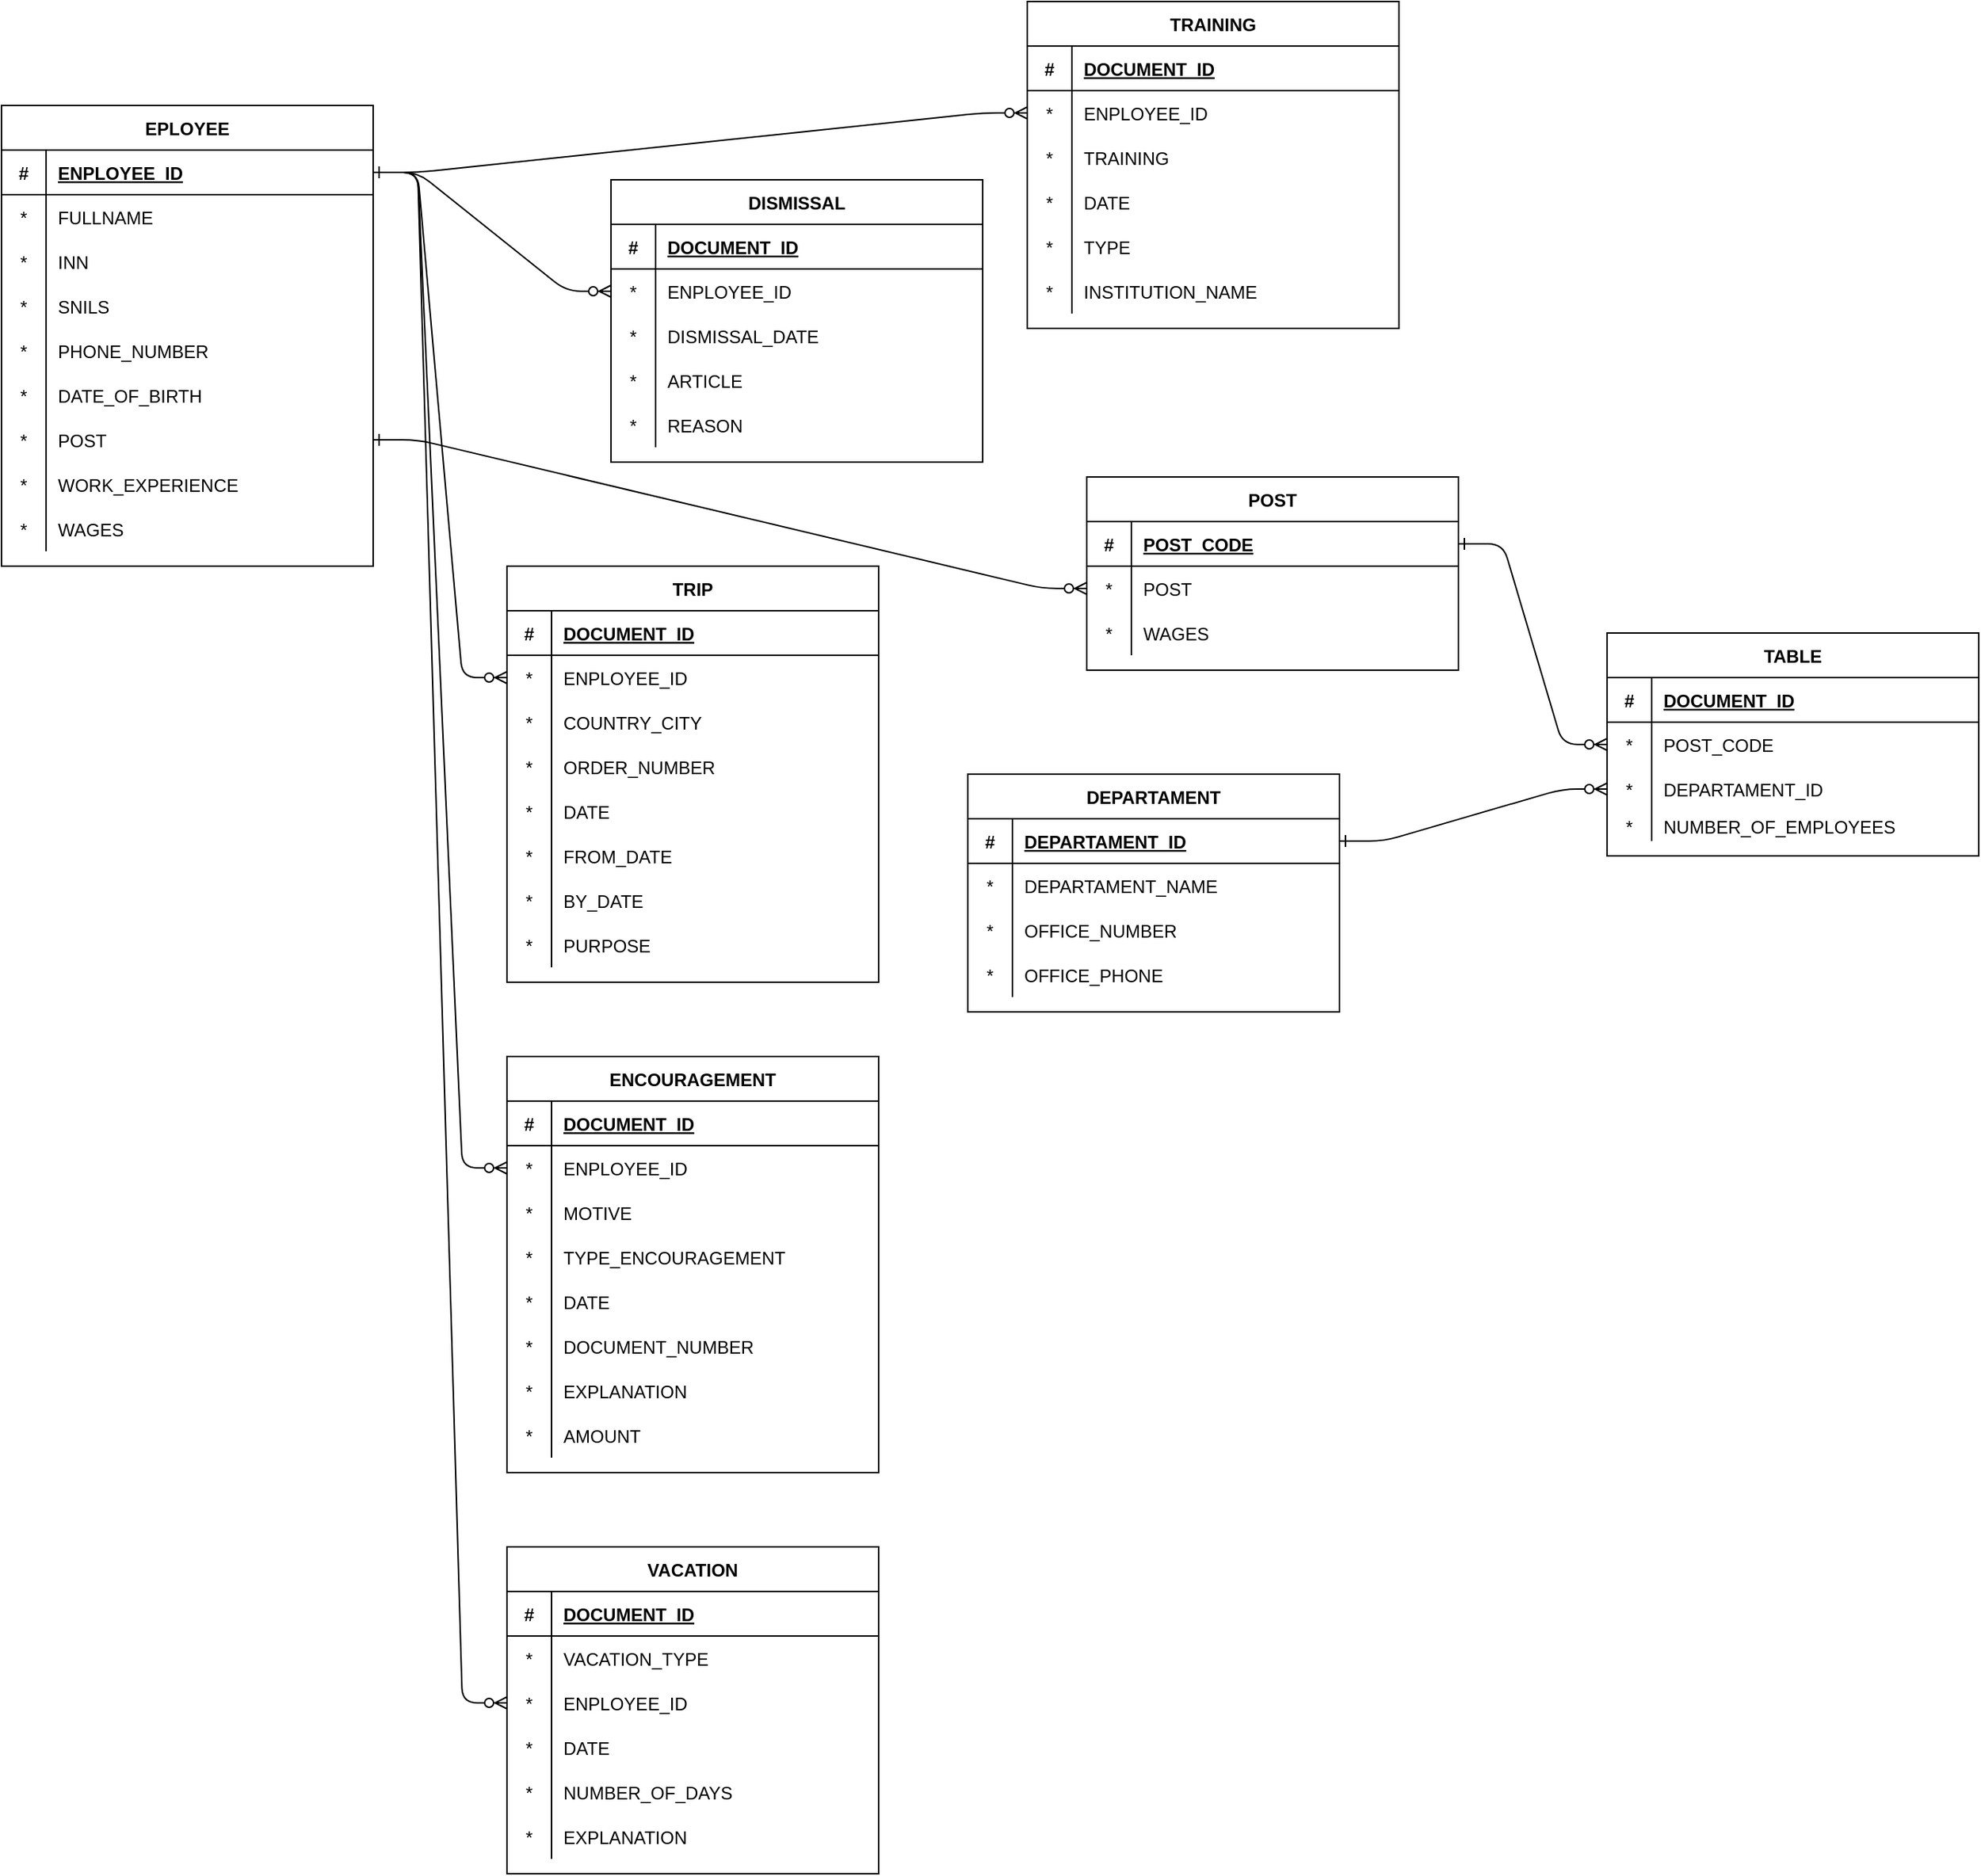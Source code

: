 <mxfile version="23.1.1" type="device">
  <diagram id="R2lEEEUBdFMjLlhIrx00" name="Page-1">
    <mxGraphModel dx="1582" dy="1869" grid="1" gridSize="10" guides="1" tooltips="1" connect="1" arrows="1" fold="1" page="1" pageScale="1" pageWidth="850" pageHeight="1100" math="0" shadow="0" extFonts="Permanent Marker^https://fonts.googleapis.com/css?family=Permanent+Marker">
      <root>
        <mxCell id="0" />
        <mxCell id="1" parent="0" />
        <mxCell id="C-vyLk0tnHw3VtMMgP7b-1" value="" style="edgeStyle=entityRelationEdgeStyle;endArrow=ERzeroToMany;startArrow=ERone;endFill=1;startFill=0;exitX=1;exitY=0.5;exitDx=0;exitDy=0;" parent="1" source="mOgLk1AjOE_8Zrfh9Cih-82" target="mOgLk1AjOE_8Zrfh9Cih-15" edge="1">
          <mxGeometry width="100" height="100" relative="1" as="geometry">
            <mxPoint x="380" y="340" as="sourcePoint" />
            <mxPoint x="470" y="450.0" as="targetPoint" />
            <Array as="points">
              <mxPoint x="470" y="410" />
            </Array>
          </mxGeometry>
        </mxCell>
        <mxCell id="C-vyLk0tnHw3VtMMgP7b-12" value="" style="edgeStyle=entityRelationEdgeStyle;endArrow=ERzeroToMany;startArrow=ERone;endFill=1;startFill=0;exitX=1;exitY=0.5;exitDx=0;exitDy=0;" parent="1" source="C-vyLk0tnHw3VtMMgP7b-24" target="C-vyLk0tnHw3VtMMgP7b-17" edge="1">
          <mxGeometry width="100" height="100" relative="1" as="geometry">
            <mxPoint x="400" y="180" as="sourcePoint" />
            <mxPoint x="460" y="205" as="targetPoint" />
            <Array as="points">
              <mxPoint x="610" y="60" />
              <mxPoint x="620" y="40" />
            </Array>
          </mxGeometry>
        </mxCell>
        <mxCell id="C-vyLk0tnHw3VtMMgP7b-2" value="DISMISSAL" style="shape=table;startSize=30;container=1;collapsible=1;childLayout=tableLayout;fixedRows=1;rowLines=0;fontStyle=1;align=center;resizeLast=1;" parent="1" vertex="1">
          <mxGeometry x="520" y="170" width="250" height="190" as="geometry" />
        </mxCell>
        <mxCell id="C-vyLk0tnHw3VtMMgP7b-3" value="" style="shape=partialRectangle;collapsible=0;dropTarget=0;pointerEvents=0;fillColor=none;points=[[0,0.5],[1,0.5]];portConstraint=eastwest;top=0;left=0;right=0;bottom=1;" parent="C-vyLk0tnHw3VtMMgP7b-2" vertex="1">
          <mxGeometry y="30" width="250" height="30" as="geometry" />
        </mxCell>
        <mxCell id="C-vyLk0tnHw3VtMMgP7b-4" value="#" style="shape=partialRectangle;overflow=hidden;connectable=0;fillColor=none;top=0;left=0;bottom=0;right=0;fontStyle=1;" parent="C-vyLk0tnHw3VtMMgP7b-3" vertex="1">
          <mxGeometry width="30" height="30" as="geometry">
            <mxRectangle width="30" height="30" as="alternateBounds" />
          </mxGeometry>
        </mxCell>
        <mxCell id="C-vyLk0tnHw3VtMMgP7b-5" value="DOCUMENT_ID" style="shape=partialRectangle;overflow=hidden;connectable=0;fillColor=none;top=0;left=0;bottom=0;right=0;align=left;spacingLeft=6;fontStyle=5;" parent="C-vyLk0tnHw3VtMMgP7b-3" vertex="1">
          <mxGeometry x="30" width="220" height="30" as="geometry">
            <mxRectangle width="220" height="30" as="alternateBounds" />
          </mxGeometry>
        </mxCell>
        <mxCell id="C-vyLk0tnHw3VtMMgP7b-6" value="" style="shape=partialRectangle;collapsible=0;dropTarget=0;pointerEvents=0;fillColor=none;points=[[0,0.5],[1,0.5]];portConstraint=eastwest;top=0;left=0;right=0;bottom=0;" parent="C-vyLk0tnHw3VtMMgP7b-2" vertex="1">
          <mxGeometry y="60" width="250" height="30" as="geometry" />
        </mxCell>
        <mxCell id="C-vyLk0tnHw3VtMMgP7b-7" value="*" style="shape=partialRectangle;overflow=hidden;connectable=0;fillColor=none;top=0;left=0;bottom=0;right=0;" parent="C-vyLk0tnHw3VtMMgP7b-6" vertex="1">
          <mxGeometry width="30" height="30" as="geometry">
            <mxRectangle width="30" height="30" as="alternateBounds" />
          </mxGeometry>
        </mxCell>
        <mxCell id="C-vyLk0tnHw3VtMMgP7b-8" value="ENPLOYEE_ID" style="shape=partialRectangle;overflow=hidden;connectable=0;fillColor=none;top=0;left=0;bottom=0;right=0;align=left;spacingLeft=6;" parent="C-vyLk0tnHw3VtMMgP7b-6" vertex="1">
          <mxGeometry x="30" width="220" height="30" as="geometry">
            <mxRectangle width="220" height="30" as="alternateBounds" />
          </mxGeometry>
        </mxCell>
        <mxCell id="C-vyLk0tnHw3VtMMgP7b-9" value="" style="shape=partialRectangle;collapsible=0;dropTarget=0;pointerEvents=0;fillColor=none;points=[[0,0.5],[1,0.5]];portConstraint=eastwest;top=0;left=0;right=0;bottom=0;" parent="C-vyLk0tnHw3VtMMgP7b-2" vertex="1">
          <mxGeometry y="90" width="250" height="30" as="geometry" />
        </mxCell>
        <mxCell id="C-vyLk0tnHw3VtMMgP7b-10" value="*" style="shape=partialRectangle;overflow=hidden;connectable=0;fillColor=none;top=0;left=0;bottom=0;right=0;" parent="C-vyLk0tnHw3VtMMgP7b-9" vertex="1">
          <mxGeometry width="30" height="30" as="geometry">
            <mxRectangle width="30" height="30" as="alternateBounds" />
          </mxGeometry>
        </mxCell>
        <mxCell id="C-vyLk0tnHw3VtMMgP7b-11" value="DISMISSAL_DATE" style="shape=partialRectangle;overflow=hidden;connectable=0;fillColor=none;top=0;left=0;bottom=0;right=0;align=left;spacingLeft=6;" parent="C-vyLk0tnHw3VtMMgP7b-9" vertex="1">
          <mxGeometry x="30" width="220" height="30" as="geometry">
            <mxRectangle width="220" height="30" as="alternateBounds" />
          </mxGeometry>
        </mxCell>
        <mxCell id="mOgLk1AjOE_8Zrfh9Cih-91" style="shape=partialRectangle;collapsible=0;dropTarget=0;pointerEvents=0;fillColor=none;points=[[0,0.5],[1,0.5]];portConstraint=eastwest;top=0;left=0;right=0;bottom=0;" vertex="1" parent="C-vyLk0tnHw3VtMMgP7b-2">
          <mxGeometry y="120" width="250" height="30" as="geometry" />
        </mxCell>
        <mxCell id="mOgLk1AjOE_8Zrfh9Cih-92" value="*" style="shape=partialRectangle;overflow=hidden;connectable=0;fillColor=none;top=0;left=0;bottom=0;right=0;" vertex="1" parent="mOgLk1AjOE_8Zrfh9Cih-91">
          <mxGeometry width="30" height="30" as="geometry">
            <mxRectangle width="30" height="30" as="alternateBounds" />
          </mxGeometry>
        </mxCell>
        <mxCell id="mOgLk1AjOE_8Zrfh9Cih-93" value="ARTICLE" style="shape=partialRectangle;overflow=hidden;connectable=0;fillColor=none;top=0;left=0;bottom=0;right=0;align=left;spacingLeft=6;" vertex="1" parent="mOgLk1AjOE_8Zrfh9Cih-91">
          <mxGeometry x="30" width="220" height="30" as="geometry">
            <mxRectangle width="220" height="30" as="alternateBounds" />
          </mxGeometry>
        </mxCell>
        <mxCell id="mOgLk1AjOE_8Zrfh9Cih-94" style="shape=partialRectangle;collapsible=0;dropTarget=0;pointerEvents=0;fillColor=none;points=[[0,0.5],[1,0.5]];portConstraint=eastwest;top=0;left=0;right=0;bottom=0;" vertex="1" parent="C-vyLk0tnHw3VtMMgP7b-2">
          <mxGeometry y="150" width="250" height="30" as="geometry" />
        </mxCell>
        <mxCell id="mOgLk1AjOE_8Zrfh9Cih-95" value="*" style="shape=partialRectangle;overflow=hidden;connectable=0;fillColor=none;top=0;left=0;bottom=0;right=0;" vertex="1" parent="mOgLk1AjOE_8Zrfh9Cih-94">
          <mxGeometry width="30" height="30" as="geometry">
            <mxRectangle width="30" height="30" as="alternateBounds" />
          </mxGeometry>
        </mxCell>
        <mxCell id="mOgLk1AjOE_8Zrfh9Cih-96" value="REASON" style="shape=partialRectangle;overflow=hidden;connectable=0;fillColor=none;top=0;left=0;bottom=0;right=0;align=left;spacingLeft=6;" vertex="1" parent="mOgLk1AjOE_8Zrfh9Cih-94">
          <mxGeometry x="30" width="220" height="30" as="geometry">
            <mxRectangle width="220" height="30" as="alternateBounds" />
          </mxGeometry>
        </mxCell>
        <mxCell id="C-vyLk0tnHw3VtMMgP7b-13" value="TRAINING" style="shape=table;startSize=30;container=1;collapsible=1;childLayout=tableLayout;fixedRows=1;rowLines=0;fontStyle=1;align=center;resizeLast=1;" parent="1" vertex="1">
          <mxGeometry x="800" y="50" width="250" height="220" as="geometry" />
        </mxCell>
        <mxCell id="C-vyLk0tnHw3VtMMgP7b-14" value="" style="shape=partialRectangle;collapsible=0;dropTarget=0;pointerEvents=0;fillColor=none;points=[[0,0.5],[1,0.5]];portConstraint=eastwest;top=0;left=0;right=0;bottom=1;" parent="C-vyLk0tnHw3VtMMgP7b-13" vertex="1">
          <mxGeometry y="30" width="250" height="30" as="geometry" />
        </mxCell>
        <mxCell id="C-vyLk0tnHw3VtMMgP7b-15" value="#" style="shape=partialRectangle;overflow=hidden;connectable=0;fillColor=none;top=0;left=0;bottom=0;right=0;fontStyle=1;" parent="C-vyLk0tnHw3VtMMgP7b-14" vertex="1">
          <mxGeometry width="30" height="30" as="geometry">
            <mxRectangle width="30" height="30" as="alternateBounds" />
          </mxGeometry>
        </mxCell>
        <mxCell id="C-vyLk0tnHw3VtMMgP7b-16" value="DOCUMENT_ID" style="shape=partialRectangle;overflow=hidden;connectable=0;fillColor=none;top=0;left=0;bottom=0;right=0;align=left;spacingLeft=6;fontStyle=5;" parent="C-vyLk0tnHw3VtMMgP7b-14" vertex="1">
          <mxGeometry x="30" width="220" height="30" as="geometry">
            <mxRectangle width="220" height="30" as="alternateBounds" />
          </mxGeometry>
        </mxCell>
        <mxCell id="C-vyLk0tnHw3VtMMgP7b-17" value="" style="shape=partialRectangle;collapsible=0;dropTarget=0;pointerEvents=0;fillColor=none;points=[[0,0.5],[1,0.5]];portConstraint=eastwest;top=0;left=0;right=0;bottom=0;" parent="C-vyLk0tnHw3VtMMgP7b-13" vertex="1">
          <mxGeometry y="60" width="250" height="30" as="geometry" />
        </mxCell>
        <mxCell id="C-vyLk0tnHw3VtMMgP7b-18" value="*" style="shape=partialRectangle;overflow=hidden;connectable=0;fillColor=none;top=0;left=0;bottom=0;right=0;" parent="C-vyLk0tnHw3VtMMgP7b-17" vertex="1">
          <mxGeometry width="30" height="30" as="geometry">
            <mxRectangle width="30" height="30" as="alternateBounds" />
          </mxGeometry>
        </mxCell>
        <mxCell id="C-vyLk0tnHw3VtMMgP7b-19" value="ENPLOYEE_ID" style="shape=partialRectangle;overflow=hidden;connectable=0;fillColor=none;top=0;left=0;bottom=0;right=0;align=left;spacingLeft=6;" parent="C-vyLk0tnHw3VtMMgP7b-17" vertex="1">
          <mxGeometry x="30" width="220" height="30" as="geometry">
            <mxRectangle width="220" height="30" as="alternateBounds" />
          </mxGeometry>
        </mxCell>
        <mxCell id="C-vyLk0tnHw3VtMMgP7b-20" value="" style="shape=partialRectangle;collapsible=0;dropTarget=0;pointerEvents=0;fillColor=none;points=[[0,0.5],[1,0.5]];portConstraint=eastwest;top=0;left=0;right=0;bottom=0;" parent="C-vyLk0tnHw3VtMMgP7b-13" vertex="1">
          <mxGeometry y="90" width="250" height="30" as="geometry" />
        </mxCell>
        <mxCell id="C-vyLk0tnHw3VtMMgP7b-21" value="*" style="shape=partialRectangle;overflow=hidden;connectable=0;fillColor=none;top=0;left=0;bottom=0;right=0;" parent="C-vyLk0tnHw3VtMMgP7b-20" vertex="1">
          <mxGeometry width="30" height="30" as="geometry">
            <mxRectangle width="30" height="30" as="alternateBounds" />
          </mxGeometry>
        </mxCell>
        <mxCell id="C-vyLk0tnHw3VtMMgP7b-22" value="TRAINING" style="shape=partialRectangle;overflow=hidden;connectable=0;fillColor=none;top=0;left=0;bottom=0;right=0;align=left;spacingLeft=6;" parent="C-vyLk0tnHw3VtMMgP7b-20" vertex="1">
          <mxGeometry x="30" width="220" height="30" as="geometry">
            <mxRectangle width="220" height="30" as="alternateBounds" />
          </mxGeometry>
        </mxCell>
        <mxCell id="mOgLk1AjOE_8Zrfh9Cih-97" style="shape=partialRectangle;collapsible=0;dropTarget=0;pointerEvents=0;fillColor=none;points=[[0,0.5],[1,0.5]];portConstraint=eastwest;top=0;left=0;right=0;bottom=0;" vertex="1" parent="C-vyLk0tnHw3VtMMgP7b-13">
          <mxGeometry y="120" width="250" height="30" as="geometry" />
        </mxCell>
        <mxCell id="mOgLk1AjOE_8Zrfh9Cih-98" value="*" style="shape=partialRectangle;overflow=hidden;connectable=0;fillColor=none;top=0;left=0;bottom=0;right=0;" vertex="1" parent="mOgLk1AjOE_8Zrfh9Cih-97">
          <mxGeometry width="30" height="30" as="geometry">
            <mxRectangle width="30" height="30" as="alternateBounds" />
          </mxGeometry>
        </mxCell>
        <mxCell id="mOgLk1AjOE_8Zrfh9Cih-99" value="DATE" style="shape=partialRectangle;overflow=hidden;connectable=0;fillColor=none;top=0;left=0;bottom=0;right=0;align=left;spacingLeft=6;" vertex="1" parent="mOgLk1AjOE_8Zrfh9Cih-97">
          <mxGeometry x="30" width="220" height="30" as="geometry">
            <mxRectangle width="220" height="30" as="alternateBounds" />
          </mxGeometry>
        </mxCell>
        <mxCell id="mOgLk1AjOE_8Zrfh9Cih-100" style="shape=partialRectangle;collapsible=0;dropTarget=0;pointerEvents=0;fillColor=none;points=[[0,0.5],[1,0.5]];portConstraint=eastwest;top=0;left=0;right=0;bottom=0;" vertex="1" parent="C-vyLk0tnHw3VtMMgP7b-13">
          <mxGeometry y="150" width="250" height="30" as="geometry" />
        </mxCell>
        <mxCell id="mOgLk1AjOE_8Zrfh9Cih-101" value="*" style="shape=partialRectangle;overflow=hidden;connectable=0;fillColor=none;top=0;left=0;bottom=0;right=0;" vertex="1" parent="mOgLk1AjOE_8Zrfh9Cih-100">
          <mxGeometry width="30" height="30" as="geometry">
            <mxRectangle width="30" height="30" as="alternateBounds" />
          </mxGeometry>
        </mxCell>
        <mxCell id="mOgLk1AjOE_8Zrfh9Cih-102" value="TYPE" style="shape=partialRectangle;overflow=hidden;connectable=0;fillColor=none;top=0;left=0;bottom=0;right=0;align=left;spacingLeft=6;" vertex="1" parent="mOgLk1AjOE_8Zrfh9Cih-100">
          <mxGeometry x="30" width="220" height="30" as="geometry">
            <mxRectangle width="220" height="30" as="alternateBounds" />
          </mxGeometry>
        </mxCell>
        <mxCell id="mOgLk1AjOE_8Zrfh9Cih-103" style="shape=partialRectangle;collapsible=0;dropTarget=0;pointerEvents=0;fillColor=none;points=[[0,0.5],[1,0.5]];portConstraint=eastwest;top=0;left=0;right=0;bottom=0;" vertex="1" parent="C-vyLk0tnHw3VtMMgP7b-13">
          <mxGeometry y="180" width="250" height="30" as="geometry" />
        </mxCell>
        <mxCell id="mOgLk1AjOE_8Zrfh9Cih-104" value="*" style="shape=partialRectangle;overflow=hidden;connectable=0;fillColor=none;top=0;left=0;bottom=0;right=0;" vertex="1" parent="mOgLk1AjOE_8Zrfh9Cih-103">
          <mxGeometry width="30" height="30" as="geometry">
            <mxRectangle width="30" height="30" as="alternateBounds" />
          </mxGeometry>
        </mxCell>
        <mxCell id="mOgLk1AjOE_8Zrfh9Cih-105" value="INSTITUTION_NAME" style="shape=partialRectangle;overflow=hidden;connectable=0;fillColor=none;top=0;left=0;bottom=0;right=0;align=left;spacingLeft=6;" vertex="1" parent="mOgLk1AjOE_8Zrfh9Cih-103">
          <mxGeometry x="30" width="220" height="30" as="geometry">
            <mxRectangle width="220" height="30" as="alternateBounds" />
          </mxGeometry>
        </mxCell>
        <mxCell id="C-vyLk0tnHw3VtMMgP7b-23" value="EPLOYEE" style="shape=table;startSize=30;container=1;collapsible=1;childLayout=tableLayout;fixedRows=1;rowLines=0;fontStyle=1;align=center;resizeLast=1;" parent="1" vertex="1">
          <mxGeometry x="110" y="120" width="250" height="310" as="geometry" />
        </mxCell>
        <mxCell id="C-vyLk0tnHw3VtMMgP7b-24" value="" style="shape=partialRectangle;collapsible=0;dropTarget=0;pointerEvents=0;fillColor=none;points=[[0,0.5],[1,0.5]];portConstraint=eastwest;top=0;left=0;right=0;bottom=1;" parent="C-vyLk0tnHw3VtMMgP7b-23" vertex="1">
          <mxGeometry y="30" width="250" height="30" as="geometry" />
        </mxCell>
        <mxCell id="C-vyLk0tnHw3VtMMgP7b-25" value="#" style="shape=partialRectangle;overflow=hidden;connectable=0;fillColor=none;top=0;left=0;bottom=0;right=0;fontStyle=1;" parent="C-vyLk0tnHw3VtMMgP7b-24" vertex="1">
          <mxGeometry width="30" height="30" as="geometry">
            <mxRectangle width="30" height="30" as="alternateBounds" />
          </mxGeometry>
        </mxCell>
        <mxCell id="C-vyLk0tnHw3VtMMgP7b-26" value="ENPLOYEE_ID" style="shape=partialRectangle;overflow=hidden;connectable=0;fillColor=none;top=0;left=0;bottom=0;right=0;align=left;spacingLeft=6;fontStyle=5;" parent="C-vyLk0tnHw3VtMMgP7b-24" vertex="1">
          <mxGeometry x="30" width="220" height="30" as="geometry">
            <mxRectangle width="220" height="30" as="alternateBounds" />
          </mxGeometry>
        </mxCell>
        <mxCell id="C-vyLk0tnHw3VtMMgP7b-27" value="" style="shape=partialRectangle;collapsible=0;dropTarget=0;pointerEvents=0;fillColor=none;points=[[0,0.5],[1,0.5]];portConstraint=eastwest;top=0;left=0;right=0;bottom=0;" parent="C-vyLk0tnHw3VtMMgP7b-23" vertex="1">
          <mxGeometry y="60" width="250" height="30" as="geometry" />
        </mxCell>
        <mxCell id="C-vyLk0tnHw3VtMMgP7b-28" value="*" style="shape=partialRectangle;overflow=hidden;connectable=0;fillColor=none;top=0;left=0;bottom=0;right=0;" parent="C-vyLk0tnHw3VtMMgP7b-27" vertex="1">
          <mxGeometry width="30" height="30" as="geometry">
            <mxRectangle width="30" height="30" as="alternateBounds" />
          </mxGeometry>
        </mxCell>
        <mxCell id="C-vyLk0tnHw3VtMMgP7b-29" value="FULLNAME" style="shape=partialRectangle;overflow=hidden;connectable=0;fillColor=none;top=0;left=0;bottom=0;right=0;align=left;spacingLeft=6;" parent="C-vyLk0tnHw3VtMMgP7b-27" vertex="1">
          <mxGeometry x="30" width="220" height="30" as="geometry">
            <mxRectangle width="220" height="30" as="alternateBounds" />
          </mxGeometry>
        </mxCell>
        <mxCell id="mOgLk1AjOE_8Zrfh9Cih-70" style="shape=partialRectangle;collapsible=0;dropTarget=0;pointerEvents=0;fillColor=none;points=[[0,0.5],[1,0.5]];portConstraint=eastwest;top=0;left=0;right=0;bottom=0;" vertex="1" parent="C-vyLk0tnHw3VtMMgP7b-23">
          <mxGeometry y="90" width="250" height="30" as="geometry" />
        </mxCell>
        <mxCell id="mOgLk1AjOE_8Zrfh9Cih-71" value="*" style="shape=partialRectangle;overflow=hidden;connectable=0;fillColor=none;top=0;left=0;bottom=0;right=0;" vertex="1" parent="mOgLk1AjOE_8Zrfh9Cih-70">
          <mxGeometry width="30" height="30" as="geometry">
            <mxRectangle width="30" height="30" as="alternateBounds" />
          </mxGeometry>
        </mxCell>
        <mxCell id="mOgLk1AjOE_8Zrfh9Cih-72" value="INN" style="shape=partialRectangle;overflow=hidden;connectable=0;fillColor=none;top=0;left=0;bottom=0;right=0;align=left;spacingLeft=6;" vertex="1" parent="mOgLk1AjOE_8Zrfh9Cih-70">
          <mxGeometry x="30" width="220" height="30" as="geometry">
            <mxRectangle width="220" height="30" as="alternateBounds" />
          </mxGeometry>
        </mxCell>
        <mxCell id="mOgLk1AjOE_8Zrfh9Cih-73" style="shape=partialRectangle;collapsible=0;dropTarget=0;pointerEvents=0;fillColor=none;points=[[0,0.5],[1,0.5]];portConstraint=eastwest;top=0;left=0;right=0;bottom=0;" vertex="1" parent="C-vyLk0tnHw3VtMMgP7b-23">
          <mxGeometry y="120" width="250" height="30" as="geometry" />
        </mxCell>
        <mxCell id="mOgLk1AjOE_8Zrfh9Cih-74" value="*" style="shape=partialRectangle;overflow=hidden;connectable=0;fillColor=none;top=0;left=0;bottom=0;right=0;" vertex="1" parent="mOgLk1AjOE_8Zrfh9Cih-73">
          <mxGeometry width="30" height="30" as="geometry">
            <mxRectangle width="30" height="30" as="alternateBounds" />
          </mxGeometry>
        </mxCell>
        <mxCell id="mOgLk1AjOE_8Zrfh9Cih-75" value="SNILS" style="shape=partialRectangle;overflow=hidden;connectable=0;fillColor=none;top=0;left=0;bottom=0;right=0;align=left;spacingLeft=6;" vertex="1" parent="mOgLk1AjOE_8Zrfh9Cih-73">
          <mxGeometry x="30" width="220" height="30" as="geometry">
            <mxRectangle width="220" height="30" as="alternateBounds" />
          </mxGeometry>
        </mxCell>
        <mxCell id="mOgLk1AjOE_8Zrfh9Cih-76" style="shape=partialRectangle;collapsible=0;dropTarget=0;pointerEvents=0;fillColor=none;points=[[0,0.5],[1,0.5]];portConstraint=eastwest;top=0;left=0;right=0;bottom=0;" vertex="1" parent="C-vyLk0tnHw3VtMMgP7b-23">
          <mxGeometry y="150" width="250" height="30" as="geometry" />
        </mxCell>
        <mxCell id="mOgLk1AjOE_8Zrfh9Cih-77" value="*" style="shape=partialRectangle;overflow=hidden;connectable=0;fillColor=none;top=0;left=0;bottom=0;right=0;" vertex="1" parent="mOgLk1AjOE_8Zrfh9Cih-76">
          <mxGeometry width="30" height="30" as="geometry">
            <mxRectangle width="30" height="30" as="alternateBounds" />
          </mxGeometry>
        </mxCell>
        <mxCell id="mOgLk1AjOE_8Zrfh9Cih-78" value="PHONE_NUMBER" style="shape=partialRectangle;overflow=hidden;connectable=0;fillColor=none;top=0;left=0;bottom=0;right=0;align=left;spacingLeft=6;" vertex="1" parent="mOgLk1AjOE_8Zrfh9Cih-76">
          <mxGeometry x="30" width="220" height="30" as="geometry">
            <mxRectangle width="220" height="30" as="alternateBounds" />
          </mxGeometry>
        </mxCell>
        <mxCell id="mOgLk1AjOE_8Zrfh9Cih-79" style="shape=partialRectangle;collapsible=0;dropTarget=0;pointerEvents=0;fillColor=none;points=[[0,0.5],[1,0.5]];portConstraint=eastwest;top=0;left=0;right=0;bottom=0;" vertex="1" parent="C-vyLk0tnHw3VtMMgP7b-23">
          <mxGeometry y="180" width="250" height="30" as="geometry" />
        </mxCell>
        <mxCell id="mOgLk1AjOE_8Zrfh9Cih-80" value="*" style="shape=partialRectangle;overflow=hidden;connectable=0;fillColor=none;top=0;left=0;bottom=0;right=0;" vertex="1" parent="mOgLk1AjOE_8Zrfh9Cih-79">
          <mxGeometry width="30" height="30" as="geometry">
            <mxRectangle width="30" height="30" as="alternateBounds" />
          </mxGeometry>
        </mxCell>
        <mxCell id="mOgLk1AjOE_8Zrfh9Cih-81" value="DATE_OF_BIRTH" style="shape=partialRectangle;overflow=hidden;connectable=0;fillColor=none;top=0;left=0;bottom=0;right=0;align=left;spacingLeft=6;" vertex="1" parent="mOgLk1AjOE_8Zrfh9Cih-79">
          <mxGeometry x="30" width="220" height="30" as="geometry">
            <mxRectangle width="220" height="30" as="alternateBounds" />
          </mxGeometry>
        </mxCell>
        <mxCell id="mOgLk1AjOE_8Zrfh9Cih-82" style="shape=partialRectangle;collapsible=0;dropTarget=0;pointerEvents=0;fillColor=none;points=[[0,0.5],[1,0.5]];portConstraint=eastwest;top=0;left=0;right=0;bottom=0;" vertex="1" parent="C-vyLk0tnHw3VtMMgP7b-23">
          <mxGeometry y="210" width="250" height="30" as="geometry" />
        </mxCell>
        <mxCell id="mOgLk1AjOE_8Zrfh9Cih-83" value="*" style="shape=partialRectangle;overflow=hidden;connectable=0;fillColor=none;top=0;left=0;bottom=0;right=0;" vertex="1" parent="mOgLk1AjOE_8Zrfh9Cih-82">
          <mxGeometry width="30" height="30" as="geometry">
            <mxRectangle width="30" height="30" as="alternateBounds" />
          </mxGeometry>
        </mxCell>
        <mxCell id="mOgLk1AjOE_8Zrfh9Cih-84" value="POST" style="shape=partialRectangle;overflow=hidden;connectable=0;fillColor=none;top=0;left=0;bottom=0;right=0;align=left;spacingLeft=6;" vertex="1" parent="mOgLk1AjOE_8Zrfh9Cih-82">
          <mxGeometry x="30" width="220" height="30" as="geometry">
            <mxRectangle width="220" height="30" as="alternateBounds" />
          </mxGeometry>
        </mxCell>
        <mxCell id="mOgLk1AjOE_8Zrfh9Cih-85" style="shape=partialRectangle;collapsible=0;dropTarget=0;pointerEvents=0;fillColor=none;points=[[0,0.5],[1,0.5]];portConstraint=eastwest;top=0;left=0;right=0;bottom=0;" vertex="1" parent="C-vyLk0tnHw3VtMMgP7b-23">
          <mxGeometry y="240" width="250" height="30" as="geometry" />
        </mxCell>
        <mxCell id="mOgLk1AjOE_8Zrfh9Cih-86" value="*" style="shape=partialRectangle;overflow=hidden;connectable=0;fillColor=none;top=0;left=0;bottom=0;right=0;" vertex="1" parent="mOgLk1AjOE_8Zrfh9Cih-85">
          <mxGeometry width="30" height="30" as="geometry">
            <mxRectangle width="30" height="30" as="alternateBounds" />
          </mxGeometry>
        </mxCell>
        <mxCell id="mOgLk1AjOE_8Zrfh9Cih-87" value="WORK_EXPERIENCE" style="shape=partialRectangle;overflow=hidden;connectable=0;fillColor=none;top=0;left=0;bottom=0;right=0;align=left;spacingLeft=6;" vertex="1" parent="mOgLk1AjOE_8Zrfh9Cih-85">
          <mxGeometry x="30" width="220" height="30" as="geometry">
            <mxRectangle width="220" height="30" as="alternateBounds" />
          </mxGeometry>
        </mxCell>
        <mxCell id="mOgLk1AjOE_8Zrfh9Cih-88" style="shape=partialRectangle;collapsible=0;dropTarget=0;pointerEvents=0;fillColor=none;points=[[0,0.5],[1,0.5]];portConstraint=eastwest;top=0;left=0;right=0;bottom=0;" vertex="1" parent="C-vyLk0tnHw3VtMMgP7b-23">
          <mxGeometry y="270" width="250" height="30" as="geometry" />
        </mxCell>
        <mxCell id="mOgLk1AjOE_8Zrfh9Cih-89" value="*" style="shape=partialRectangle;overflow=hidden;connectable=0;fillColor=none;top=0;left=0;bottom=0;right=0;" vertex="1" parent="mOgLk1AjOE_8Zrfh9Cih-88">
          <mxGeometry width="30" height="30" as="geometry">
            <mxRectangle width="30" height="30" as="alternateBounds" />
          </mxGeometry>
        </mxCell>
        <mxCell id="mOgLk1AjOE_8Zrfh9Cih-90" value="WAGES" style="shape=partialRectangle;overflow=hidden;connectable=0;fillColor=none;top=0;left=0;bottom=0;right=0;align=left;spacingLeft=6;" vertex="1" parent="mOgLk1AjOE_8Zrfh9Cih-88">
          <mxGeometry x="30" width="220" height="30" as="geometry">
            <mxRectangle width="220" height="30" as="alternateBounds" />
          </mxGeometry>
        </mxCell>
        <mxCell id="mOgLk1AjOE_8Zrfh9Cih-1" value="TABLE" style="shape=table;startSize=30;container=1;collapsible=1;childLayout=tableLayout;fixedRows=1;rowLines=0;fontStyle=1;align=center;resizeLast=1;" vertex="1" parent="1">
          <mxGeometry x="1190" y="475" width="250" height="150" as="geometry" />
        </mxCell>
        <mxCell id="mOgLk1AjOE_8Zrfh9Cih-2" value="" style="shape=partialRectangle;collapsible=0;dropTarget=0;pointerEvents=0;fillColor=none;points=[[0,0.5],[1,0.5]];portConstraint=eastwest;top=0;left=0;right=0;bottom=1;" vertex="1" parent="mOgLk1AjOE_8Zrfh9Cih-1">
          <mxGeometry y="30" width="250" height="30" as="geometry" />
        </mxCell>
        <mxCell id="mOgLk1AjOE_8Zrfh9Cih-3" value="#" style="shape=partialRectangle;overflow=hidden;connectable=0;fillColor=none;top=0;left=0;bottom=0;right=0;fontStyle=1;" vertex="1" parent="mOgLk1AjOE_8Zrfh9Cih-2">
          <mxGeometry width="30" height="30" as="geometry">
            <mxRectangle width="30" height="30" as="alternateBounds" />
          </mxGeometry>
        </mxCell>
        <mxCell id="mOgLk1AjOE_8Zrfh9Cih-4" value="DOCUMENT_ID" style="shape=partialRectangle;overflow=hidden;connectable=0;fillColor=none;top=0;left=0;bottom=0;right=0;align=left;spacingLeft=6;fontStyle=5;" vertex="1" parent="mOgLk1AjOE_8Zrfh9Cih-2">
          <mxGeometry x="30" width="220" height="30" as="geometry">
            <mxRectangle width="220" height="30" as="alternateBounds" />
          </mxGeometry>
        </mxCell>
        <mxCell id="mOgLk1AjOE_8Zrfh9Cih-5" value="" style="shape=partialRectangle;collapsible=0;dropTarget=0;pointerEvents=0;fillColor=none;points=[[0,0.5],[1,0.5]];portConstraint=eastwest;top=0;left=0;right=0;bottom=0;" vertex="1" parent="mOgLk1AjOE_8Zrfh9Cih-1">
          <mxGeometry y="60" width="250" height="30" as="geometry" />
        </mxCell>
        <mxCell id="mOgLk1AjOE_8Zrfh9Cih-6" value="*" style="shape=partialRectangle;overflow=hidden;connectable=0;fillColor=none;top=0;left=0;bottom=0;right=0;" vertex="1" parent="mOgLk1AjOE_8Zrfh9Cih-5">
          <mxGeometry width="30" height="30" as="geometry">
            <mxRectangle width="30" height="30" as="alternateBounds" />
          </mxGeometry>
        </mxCell>
        <mxCell id="mOgLk1AjOE_8Zrfh9Cih-7" value="POST_CODE" style="shape=partialRectangle;overflow=hidden;connectable=0;fillColor=none;top=0;left=0;bottom=0;right=0;align=left;spacingLeft=6;" vertex="1" parent="mOgLk1AjOE_8Zrfh9Cih-5">
          <mxGeometry x="30" width="220" height="30" as="geometry">
            <mxRectangle width="220" height="30" as="alternateBounds" />
          </mxGeometry>
        </mxCell>
        <mxCell id="mOgLk1AjOE_8Zrfh9Cih-8" value="" style="shape=partialRectangle;collapsible=0;dropTarget=0;pointerEvents=0;fillColor=none;points=[[0,0.5],[1,0.5]];portConstraint=eastwest;top=0;left=0;right=0;bottom=0;" vertex="1" parent="mOgLk1AjOE_8Zrfh9Cih-1">
          <mxGeometry y="90" width="250" height="30" as="geometry" />
        </mxCell>
        <mxCell id="mOgLk1AjOE_8Zrfh9Cih-9" value="*" style="shape=partialRectangle;overflow=hidden;connectable=0;fillColor=none;top=0;left=0;bottom=0;right=0;" vertex="1" parent="mOgLk1AjOE_8Zrfh9Cih-8">
          <mxGeometry width="30" height="30" as="geometry">
            <mxRectangle width="30" height="30" as="alternateBounds" />
          </mxGeometry>
        </mxCell>
        <mxCell id="mOgLk1AjOE_8Zrfh9Cih-10" value="DEPARTAMENT_ID" style="shape=partialRectangle;overflow=hidden;connectable=0;fillColor=none;top=0;left=0;bottom=0;right=0;align=left;spacingLeft=6;" vertex="1" parent="mOgLk1AjOE_8Zrfh9Cih-8">
          <mxGeometry x="30" width="220" height="30" as="geometry">
            <mxRectangle width="220" height="30" as="alternateBounds" />
          </mxGeometry>
        </mxCell>
        <mxCell id="mOgLk1AjOE_8Zrfh9Cih-106" style="shape=partialRectangle;collapsible=0;dropTarget=0;pointerEvents=0;fillColor=none;points=[[0,0.5],[1,0.5]];portConstraint=eastwest;top=0;left=0;right=0;bottom=0;" vertex="1" parent="mOgLk1AjOE_8Zrfh9Cih-1">
          <mxGeometry y="120" width="250" height="20" as="geometry" />
        </mxCell>
        <mxCell id="mOgLk1AjOE_8Zrfh9Cih-107" value="*" style="shape=partialRectangle;overflow=hidden;connectable=0;fillColor=none;top=0;left=0;bottom=0;right=0;" vertex="1" parent="mOgLk1AjOE_8Zrfh9Cih-106">
          <mxGeometry width="30" height="20" as="geometry">
            <mxRectangle width="30" height="20" as="alternateBounds" />
          </mxGeometry>
        </mxCell>
        <mxCell id="mOgLk1AjOE_8Zrfh9Cih-108" value="NUMBER_OF_EMPLOYEES" style="shape=partialRectangle;overflow=hidden;connectable=0;fillColor=none;top=0;left=0;bottom=0;right=0;align=left;spacingLeft=6;" vertex="1" parent="mOgLk1AjOE_8Zrfh9Cih-106">
          <mxGeometry x="30" width="220" height="20" as="geometry">
            <mxRectangle width="220" height="20" as="alternateBounds" />
          </mxGeometry>
        </mxCell>
        <mxCell id="mOgLk1AjOE_8Zrfh9Cih-11" value="POST" style="shape=table;startSize=30;container=1;collapsible=1;childLayout=tableLayout;fixedRows=1;rowLines=0;fontStyle=1;align=center;resizeLast=1;" vertex="1" parent="1">
          <mxGeometry x="840" y="370" width="250" height="130" as="geometry" />
        </mxCell>
        <mxCell id="mOgLk1AjOE_8Zrfh9Cih-12" value="" style="shape=partialRectangle;collapsible=0;dropTarget=0;pointerEvents=0;fillColor=none;points=[[0,0.5],[1,0.5]];portConstraint=eastwest;top=0;left=0;right=0;bottom=1;" vertex="1" parent="mOgLk1AjOE_8Zrfh9Cih-11">
          <mxGeometry y="30" width="250" height="30" as="geometry" />
        </mxCell>
        <mxCell id="mOgLk1AjOE_8Zrfh9Cih-13" value="#" style="shape=partialRectangle;overflow=hidden;connectable=0;fillColor=none;top=0;left=0;bottom=0;right=0;fontStyle=1;" vertex="1" parent="mOgLk1AjOE_8Zrfh9Cih-12">
          <mxGeometry width="30" height="30" as="geometry">
            <mxRectangle width="30" height="30" as="alternateBounds" />
          </mxGeometry>
        </mxCell>
        <mxCell id="mOgLk1AjOE_8Zrfh9Cih-14" value="POST_CODE" style="shape=partialRectangle;overflow=hidden;connectable=0;fillColor=none;top=0;left=0;bottom=0;right=0;align=left;spacingLeft=6;fontStyle=5;" vertex="1" parent="mOgLk1AjOE_8Zrfh9Cih-12">
          <mxGeometry x="30" width="220" height="30" as="geometry">
            <mxRectangle width="220" height="30" as="alternateBounds" />
          </mxGeometry>
        </mxCell>
        <mxCell id="mOgLk1AjOE_8Zrfh9Cih-15" value="" style="shape=partialRectangle;collapsible=0;dropTarget=0;pointerEvents=0;fillColor=none;points=[[0,0.5],[1,0.5]];portConstraint=eastwest;top=0;left=0;right=0;bottom=0;" vertex="1" parent="mOgLk1AjOE_8Zrfh9Cih-11">
          <mxGeometry y="60" width="250" height="30" as="geometry" />
        </mxCell>
        <mxCell id="mOgLk1AjOE_8Zrfh9Cih-16" value="*" style="shape=partialRectangle;overflow=hidden;connectable=0;fillColor=none;top=0;left=0;bottom=0;right=0;" vertex="1" parent="mOgLk1AjOE_8Zrfh9Cih-15">
          <mxGeometry width="30" height="30" as="geometry">
            <mxRectangle width="30" height="30" as="alternateBounds" />
          </mxGeometry>
        </mxCell>
        <mxCell id="mOgLk1AjOE_8Zrfh9Cih-17" value="POST" style="shape=partialRectangle;overflow=hidden;connectable=0;fillColor=none;top=0;left=0;bottom=0;right=0;align=left;spacingLeft=6;" vertex="1" parent="mOgLk1AjOE_8Zrfh9Cih-15">
          <mxGeometry x="30" width="220" height="30" as="geometry">
            <mxRectangle width="220" height="30" as="alternateBounds" />
          </mxGeometry>
        </mxCell>
        <mxCell id="mOgLk1AjOE_8Zrfh9Cih-18" value="" style="shape=partialRectangle;collapsible=0;dropTarget=0;pointerEvents=0;fillColor=none;points=[[0,0.5],[1,0.5]];portConstraint=eastwest;top=0;left=0;right=0;bottom=0;" vertex="1" parent="mOgLk1AjOE_8Zrfh9Cih-11">
          <mxGeometry y="90" width="250" height="30" as="geometry" />
        </mxCell>
        <mxCell id="mOgLk1AjOE_8Zrfh9Cih-19" value="*" style="shape=partialRectangle;overflow=hidden;connectable=0;fillColor=none;top=0;left=0;bottom=0;right=0;" vertex="1" parent="mOgLk1AjOE_8Zrfh9Cih-18">
          <mxGeometry width="30" height="30" as="geometry">
            <mxRectangle width="30" height="30" as="alternateBounds" />
          </mxGeometry>
        </mxCell>
        <mxCell id="mOgLk1AjOE_8Zrfh9Cih-20" value="WAGES" style="shape=partialRectangle;overflow=hidden;connectable=0;fillColor=none;top=0;left=0;bottom=0;right=0;align=left;spacingLeft=6;" vertex="1" parent="mOgLk1AjOE_8Zrfh9Cih-18">
          <mxGeometry x="30" width="220" height="30" as="geometry">
            <mxRectangle width="220" height="30" as="alternateBounds" />
          </mxGeometry>
        </mxCell>
        <mxCell id="mOgLk1AjOE_8Zrfh9Cih-21" value="DEPARTAMENT" style="shape=table;startSize=30;container=1;collapsible=1;childLayout=tableLayout;fixedRows=1;rowLines=0;fontStyle=1;align=center;resizeLast=1;" vertex="1" parent="1">
          <mxGeometry x="760" y="570" width="250" height="160" as="geometry" />
        </mxCell>
        <mxCell id="mOgLk1AjOE_8Zrfh9Cih-22" value="" style="shape=partialRectangle;collapsible=0;dropTarget=0;pointerEvents=0;fillColor=none;points=[[0,0.5],[1,0.5]];portConstraint=eastwest;top=0;left=0;right=0;bottom=1;" vertex="1" parent="mOgLk1AjOE_8Zrfh9Cih-21">
          <mxGeometry y="30" width="250" height="30" as="geometry" />
        </mxCell>
        <mxCell id="mOgLk1AjOE_8Zrfh9Cih-23" value="#" style="shape=partialRectangle;overflow=hidden;connectable=0;fillColor=none;top=0;left=0;bottom=0;right=0;fontStyle=1;" vertex="1" parent="mOgLk1AjOE_8Zrfh9Cih-22">
          <mxGeometry width="30" height="30" as="geometry">
            <mxRectangle width="30" height="30" as="alternateBounds" />
          </mxGeometry>
        </mxCell>
        <mxCell id="mOgLk1AjOE_8Zrfh9Cih-24" value="DEPARTAMENT_ID" style="shape=partialRectangle;overflow=hidden;connectable=0;fillColor=none;top=0;left=0;bottom=0;right=0;align=left;spacingLeft=6;fontStyle=5;" vertex="1" parent="mOgLk1AjOE_8Zrfh9Cih-22">
          <mxGeometry x="30" width="220" height="30" as="geometry">
            <mxRectangle width="220" height="30" as="alternateBounds" />
          </mxGeometry>
        </mxCell>
        <mxCell id="mOgLk1AjOE_8Zrfh9Cih-25" value="" style="shape=partialRectangle;collapsible=0;dropTarget=0;pointerEvents=0;fillColor=none;points=[[0,0.5],[1,0.5]];portConstraint=eastwest;top=0;left=0;right=0;bottom=0;" vertex="1" parent="mOgLk1AjOE_8Zrfh9Cih-21">
          <mxGeometry y="60" width="250" height="30" as="geometry" />
        </mxCell>
        <mxCell id="mOgLk1AjOE_8Zrfh9Cih-26" value="*" style="shape=partialRectangle;overflow=hidden;connectable=0;fillColor=none;top=0;left=0;bottom=0;right=0;" vertex="1" parent="mOgLk1AjOE_8Zrfh9Cih-25">
          <mxGeometry width="30" height="30" as="geometry">
            <mxRectangle width="30" height="30" as="alternateBounds" />
          </mxGeometry>
        </mxCell>
        <mxCell id="mOgLk1AjOE_8Zrfh9Cih-27" value="DEPARTAMENT_NAME" style="shape=partialRectangle;overflow=hidden;connectable=0;fillColor=none;top=0;left=0;bottom=0;right=0;align=left;spacingLeft=6;" vertex="1" parent="mOgLk1AjOE_8Zrfh9Cih-25">
          <mxGeometry x="30" width="220" height="30" as="geometry">
            <mxRectangle width="220" height="30" as="alternateBounds" />
          </mxGeometry>
        </mxCell>
        <mxCell id="mOgLk1AjOE_8Zrfh9Cih-28" value="" style="shape=partialRectangle;collapsible=0;dropTarget=0;pointerEvents=0;fillColor=none;points=[[0,0.5],[1,0.5]];portConstraint=eastwest;top=0;left=0;right=0;bottom=0;" vertex="1" parent="mOgLk1AjOE_8Zrfh9Cih-21">
          <mxGeometry y="90" width="250" height="30" as="geometry" />
        </mxCell>
        <mxCell id="mOgLk1AjOE_8Zrfh9Cih-29" value="*" style="shape=partialRectangle;overflow=hidden;connectable=0;fillColor=none;top=0;left=0;bottom=0;right=0;" vertex="1" parent="mOgLk1AjOE_8Zrfh9Cih-28">
          <mxGeometry width="30" height="30" as="geometry">
            <mxRectangle width="30" height="30" as="alternateBounds" />
          </mxGeometry>
        </mxCell>
        <mxCell id="mOgLk1AjOE_8Zrfh9Cih-30" value="OFFICE_NUMBER" style="shape=partialRectangle;overflow=hidden;connectable=0;fillColor=none;top=0;left=0;bottom=0;right=0;align=left;spacingLeft=6;" vertex="1" parent="mOgLk1AjOE_8Zrfh9Cih-28">
          <mxGeometry x="30" width="220" height="30" as="geometry">
            <mxRectangle width="220" height="30" as="alternateBounds" />
          </mxGeometry>
        </mxCell>
        <mxCell id="mOgLk1AjOE_8Zrfh9Cih-109" style="shape=partialRectangle;collapsible=0;dropTarget=0;pointerEvents=0;fillColor=none;points=[[0,0.5],[1,0.5]];portConstraint=eastwest;top=0;left=0;right=0;bottom=0;" vertex="1" parent="mOgLk1AjOE_8Zrfh9Cih-21">
          <mxGeometry y="120" width="250" height="30" as="geometry" />
        </mxCell>
        <mxCell id="mOgLk1AjOE_8Zrfh9Cih-110" value="*" style="shape=partialRectangle;overflow=hidden;connectable=0;fillColor=none;top=0;left=0;bottom=0;right=0;" vertex="1" parent="mOgLk1AjOE_8Zrfh9Cih-109">
          <mxGeometry width="30" height="30" as="geometry">
            <mxRectangle width="30" height="30" as="alternateBounds" />
          </mxGeometry>
        </mxCell>
        <mxCell id="mOgLk1AjOE_8Zrfh9Cih-111" value="OFFICE_PHONE" style="shape=partialRectangle;overflow=hidden;connectable=0;fillColor=none;top=0;left=0;bottom=0;right=0;align=left;spacingLeft=6;" vertex="1" parent="mOgLk1AjOE_8Zrfh9Cih-109">
          <mxGeometry x="30" width="220" height="30" as="geometry">
            <mxRectangle width="220" height="30" as="alternateBounds" />
          </mxGeometry>
        </mxCell>
        <mxCell id="mOgLk1AjOE_8Zrfh9Cih-31" value="ENCOURAGEMENT" style="shape=table;startSize=30;container=1;collapsible=1;childLayout=tableLayout;fixedRows=1;rowLines=0;fontStyle=1;align=center;resizeLast=1;" vertex="1" parent="1">
          <mxGeometry x="450" y="760" width="250" height="280" as="geometry" />
        </mxCell>
        <mxCell id="mOgLk1AjOE_8Zrfh9Cih-32" value="" style="shape=partialRectangle;collapsible=0;dropTarget=0;pointerEvents=0;fillColor=none;points=[[0,0.5],[1,0.5]];portConstraint=eastwest;top=0;left=0;right=0;bottom=1;" vertex="1" parent="mOgLk1AjOE_8Zrfh9Cih-31">
          <mxGeometry y="30" width="250" height="30" as="geometry" />
        </mxCell>
        <mxCell id="mOgLk1AjOE_8Zrfh9Cih-33" value="#" style="shape=partialRectangle;overflow=hidden;connectable=0;fillColor=none;top=0;left=0;bottom=0;right=0;fontStyle=1;" vertex="1" parent="mOgLk1AjOE_8Zrfh9Cih-32">
          <mxGeometry width="30" height="30" as="geometry">
            <mxRectangle width="30" height="30" as="alternateBounds" />
          </mxGeometry>
        </mxCell>
        <mxCell id="mOgLk1AjOE_8Zrfh9Cih-34" value="DOCUMENT_ID" style="shape=partialRectangle;overflow=hidden;connectable=0;fillColor=none;top=0;left=0;bottom=0;right=0;align=left;spacingLeft=6;fontStyle=5;" vertex="1" parent="mOgLk1AjOE_8Zrfh9Cih-32">
          <mxGeometry x="30" width="220" height="30" as="geometry">
            <mxRectangle width="220" height="30" as="alternateBounds" />
          </mxGeometry>
        </mxCell>
        <mxCell id="mOgLk1AjOE_8Zrfh9Cih-35" value="" style="shape=partialRectangle;collapsible=0;dropTarget=0;pointerEvents=0;fillColor=none;points=[[0,0.5],[1,0.5]];portConstraint=eastwest;top=0;left=0;right=0;bottom=0;" vertex="1" parent="mOgLk1AjOE_8Zrfh9Cih-31">
          <mxGeometry y="60" width="250" height="30" as="geometry" />
        </mxCell>
        <mxCell id="mOgLk1AjOE_8Zrfh9Cih-36" value="*" style="shape=partialRectangle;overflow=hidden;connectable=0;fillColor=none;top=0;left=0;bottom=0;right=0;" vertex="1" parent="mOgLk1AjOE_8Zrfh9Cih-35">
          <mxGeometry width="30" height="30" as="geometry">
            <mxRectangle width="30" height="30" as="alternateBounds" />
          </mxGeometry>
        </mxCell>
        <mxCell id="mOgLk1AjOE_8Zrfh9Cih-37" value="ENPLOYEE_ID" style="shape=partialRectangle;overflow=hidden;connectable=0;fillColor=none;top=0;left=0;bottom=0;right=0;align=left;spacingLeft=6;" vertex="1" parent="mOgLk1AjOE_8Zrfh9Cih-35">
          <mxGeometry x="30" width="220" height="30" as="geometry">
            <mxRectangle width="220" height="30" as="alternateBounds" />
          </mxGeometry>
        </mxCell>
        <mxCell id="mOgLk1AjOE_8Zrfh9Cih-38" value="" style="shape=partialRectangle;collapsible=0;dropTarget=0;pointerEvents=0;fillColor=none;points=[[0,0.5],[1,0.5]];portConstraint=eastwest;top=0;left=0;right=0;bottom=0;" vertex="1" parent="mOgLk1AjOE_8Zrfh9Cih-31">
          <mxGeometry y="90" width="250" height="30" as="geometry" />
        </mxCell>
        <mxCell id="mOgLk1AjOE_8Zrfh9Cih-39" value="*" style="shape=partialRectangle;overflow=hidden;connectable=0;fillColor=none;top=0;left=0;bottom=0;right=0;" vertex="1" parent="mOgLk1AjOE_8Zrfh9Cih-38">
          <mxGeometry width="30" height="30" as="geometry">
            <mxRectangle width="30" height="30" as="alternateBounds" />
          </mxGeometry>
        </mxCell>
        <mxCell id="mOgLk1AjOE_8Zrfh9Cih-40" value="MOTIVE" style="shape=partialRectangle;overflow=hidden;connectable=0;fillColor=none;top=0;left=0;bottom=0;right=0;align=left;spacingLeft=6;" vertex="1" parent="mOgLk1AjOE_8Zrfh9Cih-38">
          <mxGeometry x="30" width="220" height="30" as="geometry">
            <mxRectangle width="220" height="30" as="alternateBounds" />
          </mxGeometry>
        </mxCell>
        <mxCell id="mOgLk1AjOE_8Zrfh9Cih-112" style="shape=partialRectangle;collapsible=0;dropTarget=0;pointerEvents=0;fillColor=none;points=[[0,0.5],[1,0.5]];portConstraint=eastwest;top=0;left=0;right=0;bottom=0;" vertex="1" parent="mOgLk1AjOE_8Zrfh9Cih-31">
          <mxGeometry y="120" width="250" height="30" as="geometry" />
        </mxCell>
        <mxCell id="mOgLk1AjOE_8Zrfh9Cih-113" value="*" style="shape=partialRectangle;overflow=hidden;connectable=0;fillColor=none;top=0;left=0;bottom=0;right=0;" vertex="1" parent="mOgLk1AjOE_8Zrfh9Cih-112">
          <mxGeometry width="30" height="30" as="geometry">
            <mxRectangle width="30" height="30" as="alternateBounds" />
          </mxGeometry>
        </mxCell>
        <mxCell id="mOgLk1AjOE_8Zrfh9Cih-114" value="TYPE_ENCOURAGEMENT" style="shape=partialRectangle;overflow=hidden;connectable=0;fillColor=none;top=0;left=0;bottom=0;right=0;align=left;spacingLeft=6;" vertex="1" parent="mOgLk1AjOE_8Zrfh9Cih-112">
          <mxGeometry x="30" width="220" height="30" as="geometry">
            <mxRectangle width="220" height="30" as="alternateBounds" />
          </mxGeometry>
        </mxCell>
        <mxCell id="mOgLk1AjOE_8Zrfh9Cih-115" style="shape=partialRectangle;collapsible=0;dropTarget=0;pointerEvents=0;fillColor=none;points=[[0,0.5],[1,0.5]];portConstraint=eastwest;top=0;left=0;right=0;bottom=0;" vertex="1" parent="mOgLk1AjOE_8Zrfh9Cih-31">
          <mxGeometry y="150" width="250" height="30" as="geometry" />
        </mxCell>
        <mxCell id="mOgLk1AjOE_8Zrfh9Cih-116" value="*" style="shape=partialRectangle;overflow=hidden;connectable=0;fillColor=none;top=0;left=0;bottom=0;right=0;" vertex="1" parent="mOgLk1AjOE_8Zrfh9Cih-115">
          <mxGeometry width="30" height="30" as="geometry">
            <mxRectangle width="30" height="30" as="alternateBounds" />
          </mxGeometry>
        </mxCell>
        <mxCell id="mOgLk1AjOE_8Zrfh9Cih-117" value="DATE" style="shape=partialRectangle;overflow=hidden;connectable=0;fillColor=none;top=0;left=0;bottom=0;right=0;align=left;spacingLeft=6;" vertex="1" parent="mOgLk1AjOE_8Zrfh9Cih-115">
          <mxGeometry x="30" width="220" height="30" as="geometry">
            <mxRectangle width="220" height="30" as="alternateBounds" />
          </mxGeometry>
        </mxCell>
        <mxCell id="mOgLk1AjOE_8Zrfh9Cih-118" style="shape=partialRectangle;collapsible=0;dropTarget=0;pointerEvents=0;fillColor=none;points=[[0,0.5],[1,0.5]];portConstraint=eastwest;top=0;left=0;right=0;bottom=0;" vertex="1" parent="mOgLk1AjOE_8Zrfh9Cih-31">
          <mxGeometry y="180" width="250" height="30" as="geometry" />
        </mxCell>
        <mxCell id="mOgLk1AjOE_8Zrfh9Cih-119" value="*" style="shape=partialRectangle;overflow=hidden;connectable=0;fillColor=none;top=0;left=0;bottom=0;right=0;" vertex="1" parent="mOgLk1AjOE_8Zrfh9Cih-118">
          <mxGeometry width="30" height="30" as="geometry">
            <mxRectangle width="30" height="30" as="alternateBounds" />
          </mxGeometry>
        </mxCell>
        <mxCell id="mOgLk1AjOE_8Zrfh9Cih-120" value="DOCUMENT_NUMBER" style="shape=partialRectangle;overflow=hidden;connectable=0;fillColor=none;top=0;left=0;bottom=0;right=0;align=left;spacingLeft=6;" vertex="1" parent="mOgLk1AjOE_8Zrfh9Cih-118">
          <mxGeometry x="30" width="220" height="30" as="geometry">
            <mxRectangle width="220" height="30" as="alternateBounds" />
          </mxGeometry>
        </mxCell>
        <mxCell id="mOgLk1AjOE_8Zrfh9Cih-121" style="shape=partialRectangle;collapsible=0;dropTarget=0;pointerEvents=0;fillColor=none;points=[[0,0.5],[1,0.5]];portConstraint=eastwest;top=0;left=0;right=0;bottom=0;" vertex="1" parent="mOgLk1AjOE_8Zrfh9Cih-31">
          <mxGeometry y="210" width="250" height="30" as="geometry" />
        </mxCell>
        <mxCell id="mOgLk1AjOE_8Zrfh9Cih-122" value="*" style="shape=partialRectangle;overflow=hidden;connectable=0;fillColor=none;top=0;left=0;bottom=0;right=0;" vertex="1" parent="mOgLk1AjOE_8Zrfh9Cih-121">
          <mxGeometry width="30" height="30" as="geometry">
            <mxRectangle width="30" height="30" as="alternateBounds" />
          </mxGeometry>
        </mxCell>
        <mxCell id="mOgLk1AjOE_8Zrfh9Cih-123" value="EXPLANATION" style="shape=partialRectangle;overflow=hidden;connectable=0;fillColor=none;top=0;left=0;bottom=0;right=0;align=left;spacingLeft=6;" vertex="1" parent="mOgLk1AjOE_8Zrfh9Cih-121">
          <mxGeometry x="30" width="220" height="30" as="geometry">
            <mxRectangle width="220" height="30" as="alternateBounds" />
          </mxGeometry>
        </mxCell>
        <mxCell id="mOgLk1AjOE_8Zrfh9Cih-124" style="shape=partialRectangle;collapsible=0;dropTarget=0;pointerEvents=0;fillColor=none;points=[[0,0.5],[1,0.5]];portConstraint=eastwest;top=0;left=0;right=0;bottom=0;" vertex="1" parent="mOgLk1AjOE_8Zrfh9Cih-31">
          <mxGeometry y="240" width="250" height="30" as="geometry" />
        </mxCell>
        <mxCell id="mOgLk1AjOE_8Zrfh9Cih-125" value="*" style="shape=partialRectangle;overflow=hidden;connectable=0;fillColor=none;top=0;left=0;bottom=0;right=0;" vertex="1" parent="mOgLk1AjOE_8Zrfh9Cih-124">
          <mxGeometry width="30" height="30" as="geometry">
            <mxRectangle width="30" height="30" as="alternateBounds" />
          </mxGeometry>
        </mxCell>
        <mxCell id="mOgLk1AjOE_8Zrfh9Cih-126" value="AMOUNT" style="shape=partialRectangle;overflow=hidden;connectable=0;fillColor=none;top=0;left=0;bottom=0;right=0;align=left;spacingLeft=6;" vertex="1" parent="mOgLk1AjOE_8Zrfh9Cih-124">
          <mxGeometry x="30" width="220" height="30" as="geometry">
            <mxRectangle width="220" height="30" as="alternateBounds" />
          </mxGeometry>
        </mxCell>
        <mxCell id="mOgLk1AjOE_8Zrfh9Cih-41" value="TRIP" style="shape=table;startSize=30;container=1;collapsible=1;childLayout=tableLayout;fixedRows=1;rowLines=0;fontStyle=1;align=center;resizeLast=1;" vertex="1" parent="1">
          <mxGeometry x="450" y="430" width="250" height="280" as="geometry" />
        </mxCell>
        <mxCell id="mOgLk1AjOE_8Zrfh9Cih-42" value="" style="shape=partialRectangle;collapsible=0;dropTarget=0;pointerEvents=0;fillColor=none;points=[[0,0.5],[1,0.5]];portConstraint=eastwest;top=0;left=0;right=0;bottom=1;" vertex="1" parent="mOgLk1AjOE_8Zrfh9Cih-41">
          <mxGeometry y="30" width="250" height="30" as="geometry" />
        </mxCell>
        <mxCell id="mOgLk1AjOE_8Zrfh9Cih-43" value="#" style="shape=partialRectangle;overflow=hidden;connectable=0;fillColor=none;top=0;left=0;bottom=0;right=0;fontStyle=1;" vertex="1" parent="mOgLk1AjOE_8Zrfh9Cih-42">
          <mxGeometry width="30" height="30" as="geometry">
            <mxRectangle width="30" height="30" as="alternateBounds" />
          </mxGeometry>
        </mxCell>
        <mxCell id="mOgLk1AjOE_8Zrfh9Cih-44" value="DOCUMENT_ID" style="shape=partialRectangle;overflow=hidden;connectable=0;fillColor=none;top=0;left=0;bottom=0;right=0;align=left;spacingLeft=6;fontStyle=5;" vertex="1" parent="mOgLk1AjOE_8Zrfh9Cih-42">
          <mxGeometry x="30" width="220" height="30" as="geometry">
            <mxRectangle width="220" height="30" as="alternateBounds" />
          </mxGeometry>
        </mxCell>
        <mxCell id="mOgLk1AjOE_8Zrfh9Cih-45" value="" style="shape=partialRectangle;collapsible=0;dropTarget=0;pointerEvents=0;fillColor=none;points=[[0,0.5],[1,0.5]];portConstraint=eastwest;top=0;left=0;right=0;bottom=0;" vertex="1" parent="mOgLk1AjOE_8Zrfh9Cih-41">
          <mxGeometry y="60" width="250" height="30" as="geometry" />
        </mxCell>
        <mxCell id="mOgLk1AjOE_8Zrfh9Cih-46" value="*" style="shape=partialRectangle;overflow=hidden;connectable=0;fillColor=none;top=0;left=0;bottom=0;right=0;" vertex="1" parent="mOgLk1AjOE_8Zrfh9Cih-45">
          <mxGeometry width="30" height="30" as="geometry">
            <mxRectangle width="30" height="30" as="alternateBounds" />
          </mxGeometry>
        </mxCell>
        <mxCell id="mOgLk1AjOE_8Zrfh9Cih-47" value="ENPLOYEE_ID" style="shape=partialRectangle;overflow=hidden;connectable=0;fillColor=none;top=0;left=0;bottom=0;right=0;align=left;spacingLeft=6;" vertex="1" parent="mOgLk1AjOE_8Zrfh9Cih-45">
          <mxGeometry x="30" width="220" height="30" as="geometry">
            <mxRectangle width="220" height="30" as="alternateBounds" />
          </mxGeometry>
        </mxCell>
        <mxCell id="mOgLk1AjOE_8Zrfh9Cih-48" value="" style="shape=partialRectangle;collapsible=0;dropTarget=0;pointerEvents=0;fillColor=none;points=[[0,0.5],[1,0.5]];portConstraint=eastwest;top=0;left=0;right=0;bottom=0;" vertex="1" parent="mOgLk1AjOE_8Zrfh9Cih-41">
          <mxGeometry y="90" width="250" height="30" as="geometry" />
        </mxCell>
        <mxCell id="mOgLk1AjOE_8Zrfh9Cih-49" value="*" style="shape=partialRectangle;overflow=hidden;connectable=0;fillColor=none;top=0;left=0;bottom=0;right=0;" vertex="1" parent="mOgLk1AjOE_8Zrfh9Cih-48">
          <mxGeometry width="30" height="30" as="geometry">
            <mxRectangle width="30" height="30" as="alternateBounds" />
          </mxGeometry>
        </mxCell>
        <mxCell id="mOgLk1AjOE_8Zrfh9Cih-50" value="COUNTRY_CITY" style="shape=partialRectangle;overflow=hidden;connectable=0;fillColor=none;top=0;left=0;bottom=0;right=0;align=left;spacingLeft=6;" vertex="1" parent="mOgLk1AjOE_8Zrfh9Cih-48">
          <mxGeometry x="30" width="220" height="30" as="geometry">
            <mxRectangle width="220" height="30" as="alternateBounds" />
          </mxGeometry>
        </mxCell>
        <mxCell id="mOgLk1AjOE_8Zrfh9Cih-127" style="shape=partialRectangle;collapsible=0;dropTarget=0;pointerEvents=0;fillColor=none;points=[[0,0.5],[1,0.5]];portConstraint=eastwest;top=0;left=0;right=0;bottom=0;" vertex="1" parent="mOgLk1AjOE_8Zrfh9Cih-41">
          <mxGeometry y="120" width="250" height="30" as="geometry" />
        </mxCell>
        <mxCell id="mOgLk1AjOE_8Zrfh9Cih-128" value="*" style="shape=partialRectangle;overflow=hidden;connectable=0;fillColor=none;top=0;left=0;bottom=0;right=0;" vertex="1" parent="mOgLk1AjOE_8Zrfh9Cih-127">
          <mxGeometry width="30" height="30" as="geometry">
            <mxRectangle width="30" height="30" as="alternateBounds" />
          </mxGeometry>
        </mxCell>
        <mxCell id="mOgLk1AjOE_8Zrfh9Cih-129" value="ORDER_NUMBER" style="shape=partialRectangle;overflow=hidden;connectable=0;fillColor=none;top=0;left=0;bottom=0;right=0;align=left;spacingLeft=6;" vertex="1" parent="mOgLk1AjOE_8Zrfh9Cih-127">
          <mxGeometry x="30" width="220" height="30" as="geometry">
            <mxRectangle width="220" height="30" as="alternateBounds" />
          </mxGeometry>
        </mxCell>
        <mxCell id="mOgLk1AjOE_8Zrfh9Cih-130" style="shape=partialRectangle;collapsible=0;dropTarget=0;pointerEvents=0;fillColor=none;points=[[0,0.5],[1,0.5]];portConstraint=eastwest;top=0;left=0;right=0;bottom=0;" vertex="1" parent="mOgLk1AjOE_8Zrfh9Cih-41">
          <mxGeometry y="150" width="250" height="30" as="geometry" />
        </mxCell>
        <mxCell id="mOgLk1AjOE_8Zrfh9Cih-131" value="*" style="shape=partialRectangle;overflow=hidden;connectable=0;fillColor=none;top=0;left=0;bottom=0;right=0;" vertex="1" parent="mOgLk1AjOE_8Zrfh9Cih-130">
          <mxGeometry width="30" height="30" as="geometry">
            <mxRectangle width="30" height="30" as="alternateBounds" />
          </mxGeometry>
        </mxCell>
        <mxCell id="mOgLk1AjOE_8Zrfh9Cih-132" value="DATE" style="shape=partialRectangle;overflow=hidden;connectable=0;fillColor=none;top=0;left=0;bottom=0;right=0;align=left;spacingLeft=6;" vertex="1" parent="mOgLk1AjOE_8Zrfh9Cih-130">
          <mxGeometry x="30" width="220" height="30" as="geometry">
            <mxRectangle width="220" height="30" as="alternateBounds" />
          </mxGeometry>
        </mxCell>
        <mxCell id="mOgLk1AjOE_8Zrfh9Cih-133" style="shape=partialRectangle;collapsible=0;dropTarget=0;pointerEvents=0;fillColor=none;points=[[0,0.5],[1,0.5]];portConstraint=eastwest;top=0;left=0;right=0;bottom=0;" vertex="1" parent="mOgLk1AjOE_8Zrfh9Cih-41">
          <mxGeometry y="180" width="250" height="30" as="geometry" />
        </mxCell>
        <mxCell id="mOgLk1AjOE_8Zrfh9Cih-134" value="*" style="shape=partialRectangle;overflow=hidden;connectable=0;fillColor=none;top=0;left=0;bottom=0;right=0;" vertex="1" parent="mOgLk1AjOE_8Zrfh9Cih-133">
          <mxGeometry width="30" height="30" as="geometry">
            <mxRectangle width="30" height="30" as="alternateBounds" />
          </mxGeometry>
        </mxCell>
        <mxCell id="mOgLk1AjOE_8Zrfh9Cih-135" value="FROM_DATE" style="shape=partialRectangle;overflow=hidden;connectable=0;fillColor=none;top=0;left=0;bottom=0;right=0;align=left;spacingLeft=6;" vertex="1" parent="mOgLk1AjOE_8Zrfh9Cih-133">
          <mxGeometry x="30" width="220" height="30" as="geometry">
            <mxRectangle width="220" height="30" as="alternateBounds" />
          </mxGeometry>
        </mxCell>
        <mxCell id="mOgLk1AjOE_8Zrfh9Cih-136" style="shape=partialRectangle;collapsible=0;dropTarget=0;pointerEvents=0;fillColor=none;points=[[0,0.5],[1,0.5]];portConstraint=eastwest;top=0;left=0;right=0;bottom=0;" vertex="1" parent="mOgLk1AjOE_8Zrfh9Cih-41">
          <mxGeometry y="210" width="250" height="30" as="geometry" />
        </mxCell>
        <mxCell id="mOgLk1AjOE_8Zrfh9Cih-137" value="*" style="shape=partialRectangle;overflow=hidden;connectable=0;fillColor=none;top=0;left=0;bottom=0;right=0;" vertex="1" parent="mOgLk1AjOE_8Zrfh9Cih-136">
          <mxGeometry width="30" height="30" as="geometry">
            <mxRectangle width="30" height="30" as="alternateBounds" />
          </mxGeometry>
        </mxCell>
        <mxCell id="mOgLk1AjOE_8Zrfh9Cih-138" value="BY_DATE" style="shape=partialRectangle;overflow=hidden;connectable=0;fillColor=none;top=0;left=0;bottom=0;right=0;align=left;spacingLeft=6;" vertex="1" parent="mOgLk1AjOE_8Zrfh9Cih-136">
          <mxGeometry x="30" width="220" height="30" as="geometry">
            <mxRectangle width="220" height="30" as="alternateBounds" />
          </mxGeometry>
        </mxCell>
        <mxCell id="mOgLk1AjOE_8Zrfh9Cih-139" style="shape=partialRectangle;collapsible=0;dropTarget=0;pointerEvents=0;fillColor=none;points=[[0,0.5],[1,0.5]];portConstraint=eastwest;top=0;left=0;right=0;bottom=0;" vertex="1" parent="mOgLk1AjOE_8Zrfh9Cih-41">
          <mxGeometry y="240" width="250" height="30" as="geometry" />
        </mxCell>
        <mxCell id="mOgLk1AjOE_8Zrfh9Cih-140" value="*" style="shape=partialRectangle;overflow=hidden;connectable=0;fillColor=none;top=0;left=0;bottom=0;right=0;" vertex="1" parent="mOgLk1AjOE_8Zrfh9Cih-139">
          <mxGeometry width="30" height="30" as="geometry">
            <mxRectangle width="30" height="30" as="alternateBounds" />
          </mxGeometry>
        </mxCell>
        <mxCell id="mOgLk1AjOE_8Zrfh9Cih-141" value="PURPOSE" style="shape=partialRectangle;overflow=hidden;connectable=0;fillColor=none;top=0;left=0;bottom=0;right=0;align=left;spacingLeft=6;" vertex="1" parent="mOgLk1AjOE_8Zrfh9Cih-139">
          <mxGeometry x="30" width="220" height="30" as="geometry">
            <mxRectangle width="220" height="30" as="alternateBounds" />
          </mxGeometry>
        </mxCell>
        <mxCell id="mOgLk1AjOE_8Zrfh9Cih-51" value="VACATION" style="shape=table;startSize=30;container=1;collapsible=1;childLayout=tableLayout;fixedRows=1;rowLines=0;fontStyle=1;align=center;resizeLast=1;" vertex="1" parent="1">
          <mxGeometry x="450" y="1090" width="250" height="220" as="geometry" />
        </mxCell>
        <mxCell id="mOgLk1AjOE_8Zrfh9Cih-52" value="" style="shape=partialRectangle;collapsible=0;dropTarget=0;pointerEvents=0;fillColor=none;points=[[0,0.5],[1,0.5]];portConstraint=eastwest;top=0;left=0;right=0;bottom=1;" vertex="1" parent="mOgLk1AjOE_8Zrfh9Cih-51">
          <mxGeometry y="30" width="250" height="30" as="geometry" />
        </mxCell>
        <mxCell id="mOgLk1AjOE_8Zrfh9Cih-53" value="#" style="shape=partialRectangle;overflow=hidden;connectable=0;fillColor=none;top=0;left=0;bottom=0;right=0;fontStyle=1;" vertex="1" parent="mOgLk1AjOE_8Zrfh9Cih-52">
          <mxGeometry width="30" height="30" as="geometry">
            <mxRectangle width="30" height="30" as="alternateBounds" />
          </mxGeometry>
        </mxCell>
        <mxCell id="mOgLk1AjOE_8Zrfh9Cih-54" value="DOCUMENT_ID" style="shape=partialRectangle;overflow=hidden;connectable=0;fillColor=none;top=0;left=0;bottom=0;right=0;align=left;spacingLeft=6;fontStyle=5;" vertex="1" parent="mOgLk1AjOE_8Zrfh9Cih-52">
          <mxGeometry x="30" width="220" height="30" as="geometry">
            <mxRectangle width="220" height="30" as="alternateBounds" />
          </mxGeometry>
        </mxCell>
        <mxCell id="mOgLk1AjOE_8Zrfh9Cih-55" value="" style="shape=partialRectangle;collapsible=0;dropTarget=0;pointerEvents=0;fillColor=none;points=[[0,0.5],[1,0.5]];portConstraint=eastwest;top=0;left=0;right=0;bottom=0;" vertex="1" parent="mOgLk1AjOE_8Zrfh9Cih-51">
          <mxGeometry y="60" width="250" height="30" as="geometry" />
        </mxCell>
        <mxCell id="mOgLk1AjOE_8Zrfh9Cih-56" value="*" style="shape=partialRectangle;overflow=hidden;connectable=0;fillColor=none;top=0;left=0;bottom=0;right=0;" vertex="1" parent="mOgLk1AjOE_8Zrfh9Cih-55">
          <mxGeometry width="30" height="30" as="geometry">
            <mxRectangle width="30" height="30" as="alternateBounds" />
          </mxGeometry>
        </mxCell>
        <mxCell id="mOgLk1AjOE_8Zrfh9Cih-57" value="VACATION_TYPE" style="shape=partialRectangle;overflow=hidden;connectable=0;fillColor=none;top=0;left=0;bottom=0;right=0;align=left;spacingLeft=6;" vertex="1" parent="mOgLk1AjOE_8Zrfh9Cih-55">
          <mxGeometry x="30" width="220" height="30" as="geometry">
            <mxRectangle width="220" height="30" as="alternateBounds" />
          </mxGeometry>
        </mxCell>
        <mxCell id="mOgLk1AjOE_8Zrfh9Cih-58" value="" style="shape=partialRectangle;collapsible=0;dropTarget=0;pointerEvents=0;fillColor=none;points=[[0,0.5],[1,0.5]];portConstraint=eastwest;top=0;left=0;right=0;bottom=0;" vertex="1" parent="mOgLk1AjOE_8Zrfh9Cih-51">
          <mxGeometry y="90" width="250" height="30" as="geometry" />
        </mxCell>
        <mxCell id="mOgLk1AjOE_8Zrfh9Cih-59" value="*" style="shape=partialRectangle;overflow=hidden;connectable=0;fillColor=none;top=0;left=0;bottom=0;right=0;" vertex="1" parent="mOgLk1AjOE_8Zrfh9Cih-58">
          <mxGeometry width="30" height="30" as="geometry">
            <mxRectangle width="30" height="30" as="alternateBounds" />
          </mxGeometry>
        </mxCell>
        <mxCell id="mOgLk1AjOE_8Zrfh9Cih-60" value="ENPLOYEE_ID" style="shape=partialRectangle;overflow=hidden;connectable=0;fillColor=none;top=0;left=0;bottom=0;right=0;align=left;spacingLeft=6;" vertex="1" parent="mOgLk1AjOE_8Zrfh9Cih-58">
          <mxGeometry x="30" width="220" height="30" as="geometry">
            <mxRectangle width="220" height="30" as="alternateBounds" />
          </mxGeometry>
        </mxCell>
        <mxCell id="mOgLk1AjOE_8Zrfh9Cih-142" style="shape=partialRectangle;collapsible=0;dropTarget=0;pointerEvents=0;fillColor=none;points=[[0,0.5],[1,0.5]];portConstraint=eastwest;top=0;left=0;right=0;bottom=0;" vertex="1" parent="mOgLk1AjOE_8Zrfh9Cih-51">
          <mxGeometry y="120" width="250" height="30" as="geometry" />
        </mxCell>
        <mxCell id="mOgLk1AjOE_8Zrfh9Cih-143" value="*" style="shape=partialRectangle;overflow=hidden;connectable=0;fillColor=none;top=0;left=0;bottom=0;right=0;" vertex="1" parent="mOgLk1AjOE_8Zrfh9Cih-142">
          <mxGeometry width="30" height="30" as="geometry">
            <mxRectangle width="30" height="30" as="alternateBounds" />
          </mxGeometry>
        </mxCell>
        <mxCell id="mOgLk1AjOE_8Zrfh9Cih-144" value="DATE" style="shape=partialRectangle;overflow=hidden;connectable=0;fillColor=none;top=0;left=0;bottom=0;right=0;align=left;spacingLeft=6;" vertex="1" parent="mOgLk1AjOE_8Zrfh9Cih-142">
          <mxGeometry x="30" width="220" height="30" as="geometry">
            <mxRectangle width="220" height="30" as="alternateBounds" />
          </mxGeometry>
        </mxCell>
        <mxCell id="mOgLk1AjOE_8Zrfh9Cih-145" style="shape=partialRectangle;collapsible=0;dropTarget=0;pointerEvents=0;fillColor=none;points=[[0,0.5],[1,0.5]];portConstraint=eastwest;top=0;left=0;right=0;bottom=0;" vertex="1" parent="mOgLk1AjOE_8Zrfh9Cih-51">
          <mxGeometry y="150" width="250" height="30" as="geometry" />
        </mxCell>
        <mxCell id="mOgLk1AjOE_8Zrfh9Cih-146" value="*" style="shape=partialRectangle;overflow=hidden;connectable=0;fillColor=none;top=0;left=0;bottom=0;right=0;" vertex="1" parent="mOgLk1AjOE_8Zrfh9Cih-145">
          <mxGeometry width="30" height="30" as="geometry">
            <mxRectangle width="30" height="30" as="alternateBounds" />
          </mxGeometry>
        </mxCell>
        <mxCell id="mOgLk1AjOE_8Zrfh9Cih-147" value="NUMBER_OF_DAYS" style="shape=partialRectangle;overflow=hidden;connectable=0;fillColor=none;top=0;left=0;bottom=0;right=0;align=left;spacingLeft=6;" vertex="1" parent="mOgLk1AjOE_8Zrfh9Cih-145">
          <mxGeometry x="30" width="220" height="30" as="geometry">
            <mxRectangle width="220" height="30" as="alternateBounds" />
          </mxGeometry>
        </mxCell>
        <mxCell id="mOgLk1AjOE_8Zrfh9Cih-148" style="shape=partialRectangle;collapsible=0;dropTarget=0;pointerEvents=0;fillColor=none;points=[[0,0.5],[1,0.5]];portConstraint=eastwest;top=0;left=0;right=0;bottom=0;" vertex="1" parent="mOgLk1AjOE_8Zrfh9Cih-51">
          <mxGeometry y="180" width="250" height="30" as="geometry" />
        </mxCell>
        <mxCell id="mOgLk1AjOE_8Zrfh9Cih-149" value="*" style="shape=partialRectangle;overflow=hidden;connectable=0;fillColor=none;top=0;left=0;bottom=0;right=0;" vertex="1" parent="mOgLk1AjOE_8Zrfh9Cih-148">
          <mxGeometry width="30" height="30" as="geometry">
            <mxRectangle width="30" height="30" as="alternateBounds" />
          </mxGeometry>
        </mxCell>
        <mxCell id="mOgLk1AjOE_8Zrfh9Cih-150" value="EXPLANATION" style="shape=partialRectangle;overflow=hidden;connectable=0;fillColor=none;top=0;left=0;bottom=0;right=0;align=left;spacingLeft=6;" vertex="1" parent="mOgLk1AjOE_8Zrfh9Cih-148">
          <mxGeometry x="30" width="220" height="30" as="geometry">
            <mxRectangle width="220" height="30" as="alternateBounds" />
          </mxGeometry>
        </mxCell>
        <mxCell id="mOgLk1AjOE_8Zrfh9Cih-151" value="" style="edgeStyle=entityRelationEdgeStyle;endArrow=ERzeroToMany;startArrow=ERone;endFill=1;startFill=0;exitX=1;exitY=0.5;exitDx=0;exitDy=0;entryX=0;entryY=0.5;entryDx=0;entryDy=0;" edge="1" parent="1" source="mOgLk1AjOE_8Zrfh9Cih-22" target="mOgLk1AjOE_8Zrfh9Cih-8">
          <mxGeometry width="100" height="100" relative="1" as="geometry">
            <mxPoint x="420" y="700" as="sourcePoint" />
            <mxPoint x="510" y="810" as="targetPoint" />
          </mxGeometry>
        </mxCell>
        <mxCell id="mOgLk1AjOE_8Zrfh9Cih-152" value="" style="edgeStyle=entityRelationEdgeStyle;endArrow=ERzeroToMany;startArrow=ERone;endFill=1;startFill=0;exitX=1;exitY=0.5;exitDx=0;exitDy=0;entryX=0;entryY=0.5;entryDx=0;entryDy=0;" edge="1" parent="1" source="mOgLk1AjOE_8Zrfh9Cih-12" target="mOgLk1AjOE_8Zrfh9Cih-5">
          <mxGeometry width="100" height="100" relative="1" as="geometry">
            <mxPoint x="560" y="760" as="sourcePoint" />
            <mxPoint x="650" y="700" as="targetPoint" />
          </mxGeometry>
        </mxCell>
        <mxCell id="mOgLk1AjOE_8Zrfh9Cih-155" value="" style="edgeStyle=entityRelationEdgeStyle;endArrow=ERzeroToMany;startArrow=ERone;endFill=1;startFill=0;exitX=1;exitY=0.5;exitDx=0;exitDy=0;entryX=0;entryY=0.5;entryDx=0;entryDy=0;" edge="1" parent="1" source="C-vyLk0tnHw3VtMMgP7b-24" target="mOgLk1AjOE_8Zrfh9Cih-45">
          <mxGeometry width="100" height="100" relative="1" as="geometry">
            <mxPoint x="370" y="175" as="sourcePoint" />
            <mxPoint x="460" y="285" as="targetPoint" />
          </mxGeometry>
        </mxCell>
        <mxCell id="mOgLk1AjOE_8Zrfh9Cih-156" value="" style="edgeStyle=entityRelationEdgeStyle;endArrow=ERzeroToMany;startArrow=ERone;endFill=1;startFill=0;exitX=1;exitY=0.5;exitDx=0;exitDy=0;entryX=0;entryY=0.5;entryDx=0;entryDy=0;" edge="1" parent="1" source="C-vyLk0tnHw3VtMMgP7b-24" target="mOgLk1AjOE_8Zrfh9Cih-35">
          <mxGeometry width="100" height="100" relative="1" as="geometry">
            <mxPoint x="350" y="360" as="sourcePoint" />
            <mxPoint x="440" y="700" as="targetPoint" />
          </mxGeometry>
        </mxCell>
        <mxCell id="mOgLk1AjOE_8Zrfh9Cih-157" value="" style="edgeStyle=entityRelationEdgeStyle;endArrow=ERzeroToMany;startArrow=ERone;endFill=1;startFill=0;exitX=1;exitY=0.5;exitDx=0;exitDy=0;entryX=0;entryY=0.5;entryDx=0;entryDy=0;" edge="1" parent="1" source="C-vyLk0tnHw3VtMMgP7b-24" target="mOgLk1AjOE_8Zrfh9Cih-58">
          <mxGeometry width="100" height="100" relative="1" as="geometry">
            <mxPoint x="370" y="200" as="sourcePoint" />
            <mxPoint x="460" y="870" as="targetPoint" />
            <Array as="points">
              <mxPoint x="360" y="1120" />
              <mxPoint x="350" y="920" />
            </Array>
          </mxGeometry>
        </mxCell>
        <mxCell id="mOgLk1AjOE_8Zrfh9Cih-159" value="" style="edgeStyle=entityRelationEdgeStyle;endArrow=ERzeroToMany;startArrow=ERone;endFill=1;startFill=0;exitX=1;exitY=0.5;exitDx=0;exitDy=0;entryX=0;entryY=0.5;entryDx=0;entryDy=0;" edge="1" parent="1" source="C-vyLk0tnHw3VtMMgP7b-24" target="C-vyLk0tnHw3VtMMgP7b-6">
          <mxGeometry width="100" height="100" relative="1" as="geometry">
            <mxPoint x="420" y="170" as="sourcePoint" />
            <mxPoint x="510" y="510" as="targetPoint" />
          </mxGeometry>
        </mxCell>
      </root>
    </mxGraphModel>
  </diagram>
</mxfile>
